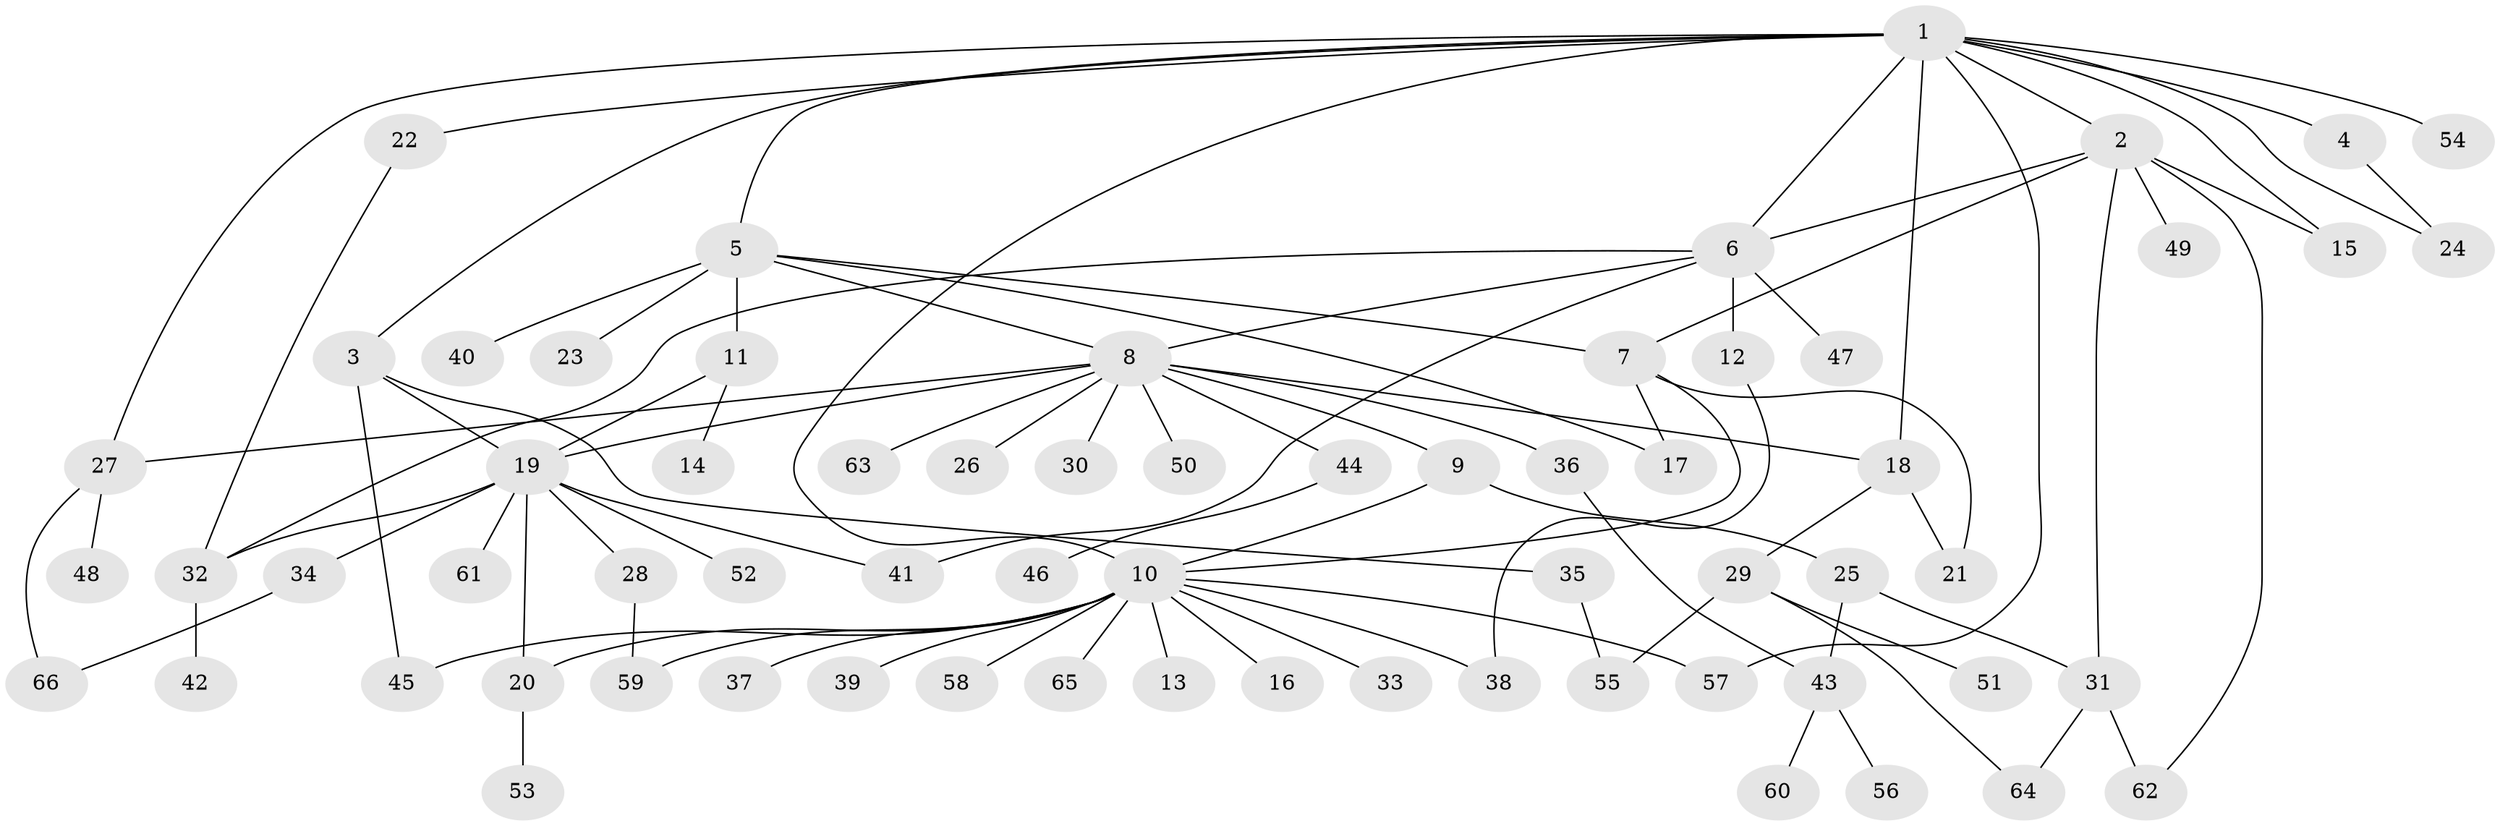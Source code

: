 // coarse degree distribution, {12: 0.02127659574468085, 6: 0.02127659574468085, 2: 0.14893617021276595, 4: 0.14893617021276595, 5: 0.02127659574468085, 1: 0.48936170212765956, 7: 0.02127659574468085, 3: 0.06382978723404255, 9: 0.0425531914893617, 14: 0.02127659574468085}
// Generated by graph-tools (version 1.1) at 2025/36/03/04/25 23:36:58]
// undirected, 66 vertices, 92 edges
graph export_dot {
  node [color=gray90,style=filled];
  1;
  2;
  3;
  4;
  5;
  6;
  7;
  8;
  9;
  10;
  11;
  12;
  13;
  14;
  15;
  16;
  17;
  18;
  19;
  20;
  21;
  22;
  23;
  24;
  25;
  26;
  27;
  28;
  29;
  30;
  31;
  32;
  33;
  34;
  35;
  36;
  37;
  38;
  39;
  40;
  41;
  42;
  43;
  44;
  45;
  46;
  47;
  48;
  49;
  50;
  51;
  52;
  53;
  54;
  55;
  56;
  57;
  58;
  59;
  60;
  61;
  62;
  63;
  64;
  65;
  66;
  1 -- 2;
  1 -- 3;
  1 -- 4;
  1 -- 5;
  1 -- 6;
  1 -- 10;
  1 -- 15;
  1 -- 18;
  1 -- 22;
  1 -- 24;
  1 -- 27;
  1 -- 54;
  1 -- 57;
  2 -- 6;
  2 -- 7;
  2 -- 15;
  2 -- 31;
  2 -- 49;
  2 -- 62;
  3 -- 19;
  3 -- 35;
  3 -- 45;
  4 -- 24;
  5 -- 7;
  5 -- 8;
  5 -- 11;
  5 -- 17;
  5 -- 23;
  5 -- 40;
  6 -- 8;
  6 -- 12;
  6 -- 32;
  6 -- 41;
  6 -- 47;
  7 -- 10;
  7 -- 17;
  7 -- 21;
  8 -- 9;
  8 -- 18;
  8 -- 19;
  8 -- 26;
  8 -- 27;
  8 -- 30;
  8 -- 36;
  8 -- 44;
  8 -- 50;
  8 -- 63;
  9 -- 10;
  9 -- 25;
  10 -- 13;
  10 -- 16;
  10 -- 20;
  10 -- 33;
  10 -- 37;
  10 -- 38;
  10 -- 39;
  10 -- 45;
  10 -- 57;
  10 -- 58;
  10 -- 59;
  10 -- 65;
  11 -- 14;
  11 -- 19;
  12 -- 38;
  18 -- 21;
  18 -- 29;
  19 -- 20;
  19 -- 28;
  19 -- 32;
  19 -- 34;
  19 -- 41;
  19 -- 52;
  19 -- 61;
  20 -- 53;
  22 -- 32;
  25 -- 31;
  25 -- 43;
  27 -- 48;
  27 -- 66;
  28 -- 59;
  29 -- 51;
  29 -- 55;
  29 -- 64;
  31 -- 62;
  31 -- 64;
  32 -- 42;
  34 -- 66;
  35 -- 55;
  36 -- 43;
  43 -- 56;
  43 -- 60;
  44 -- 46;
}
